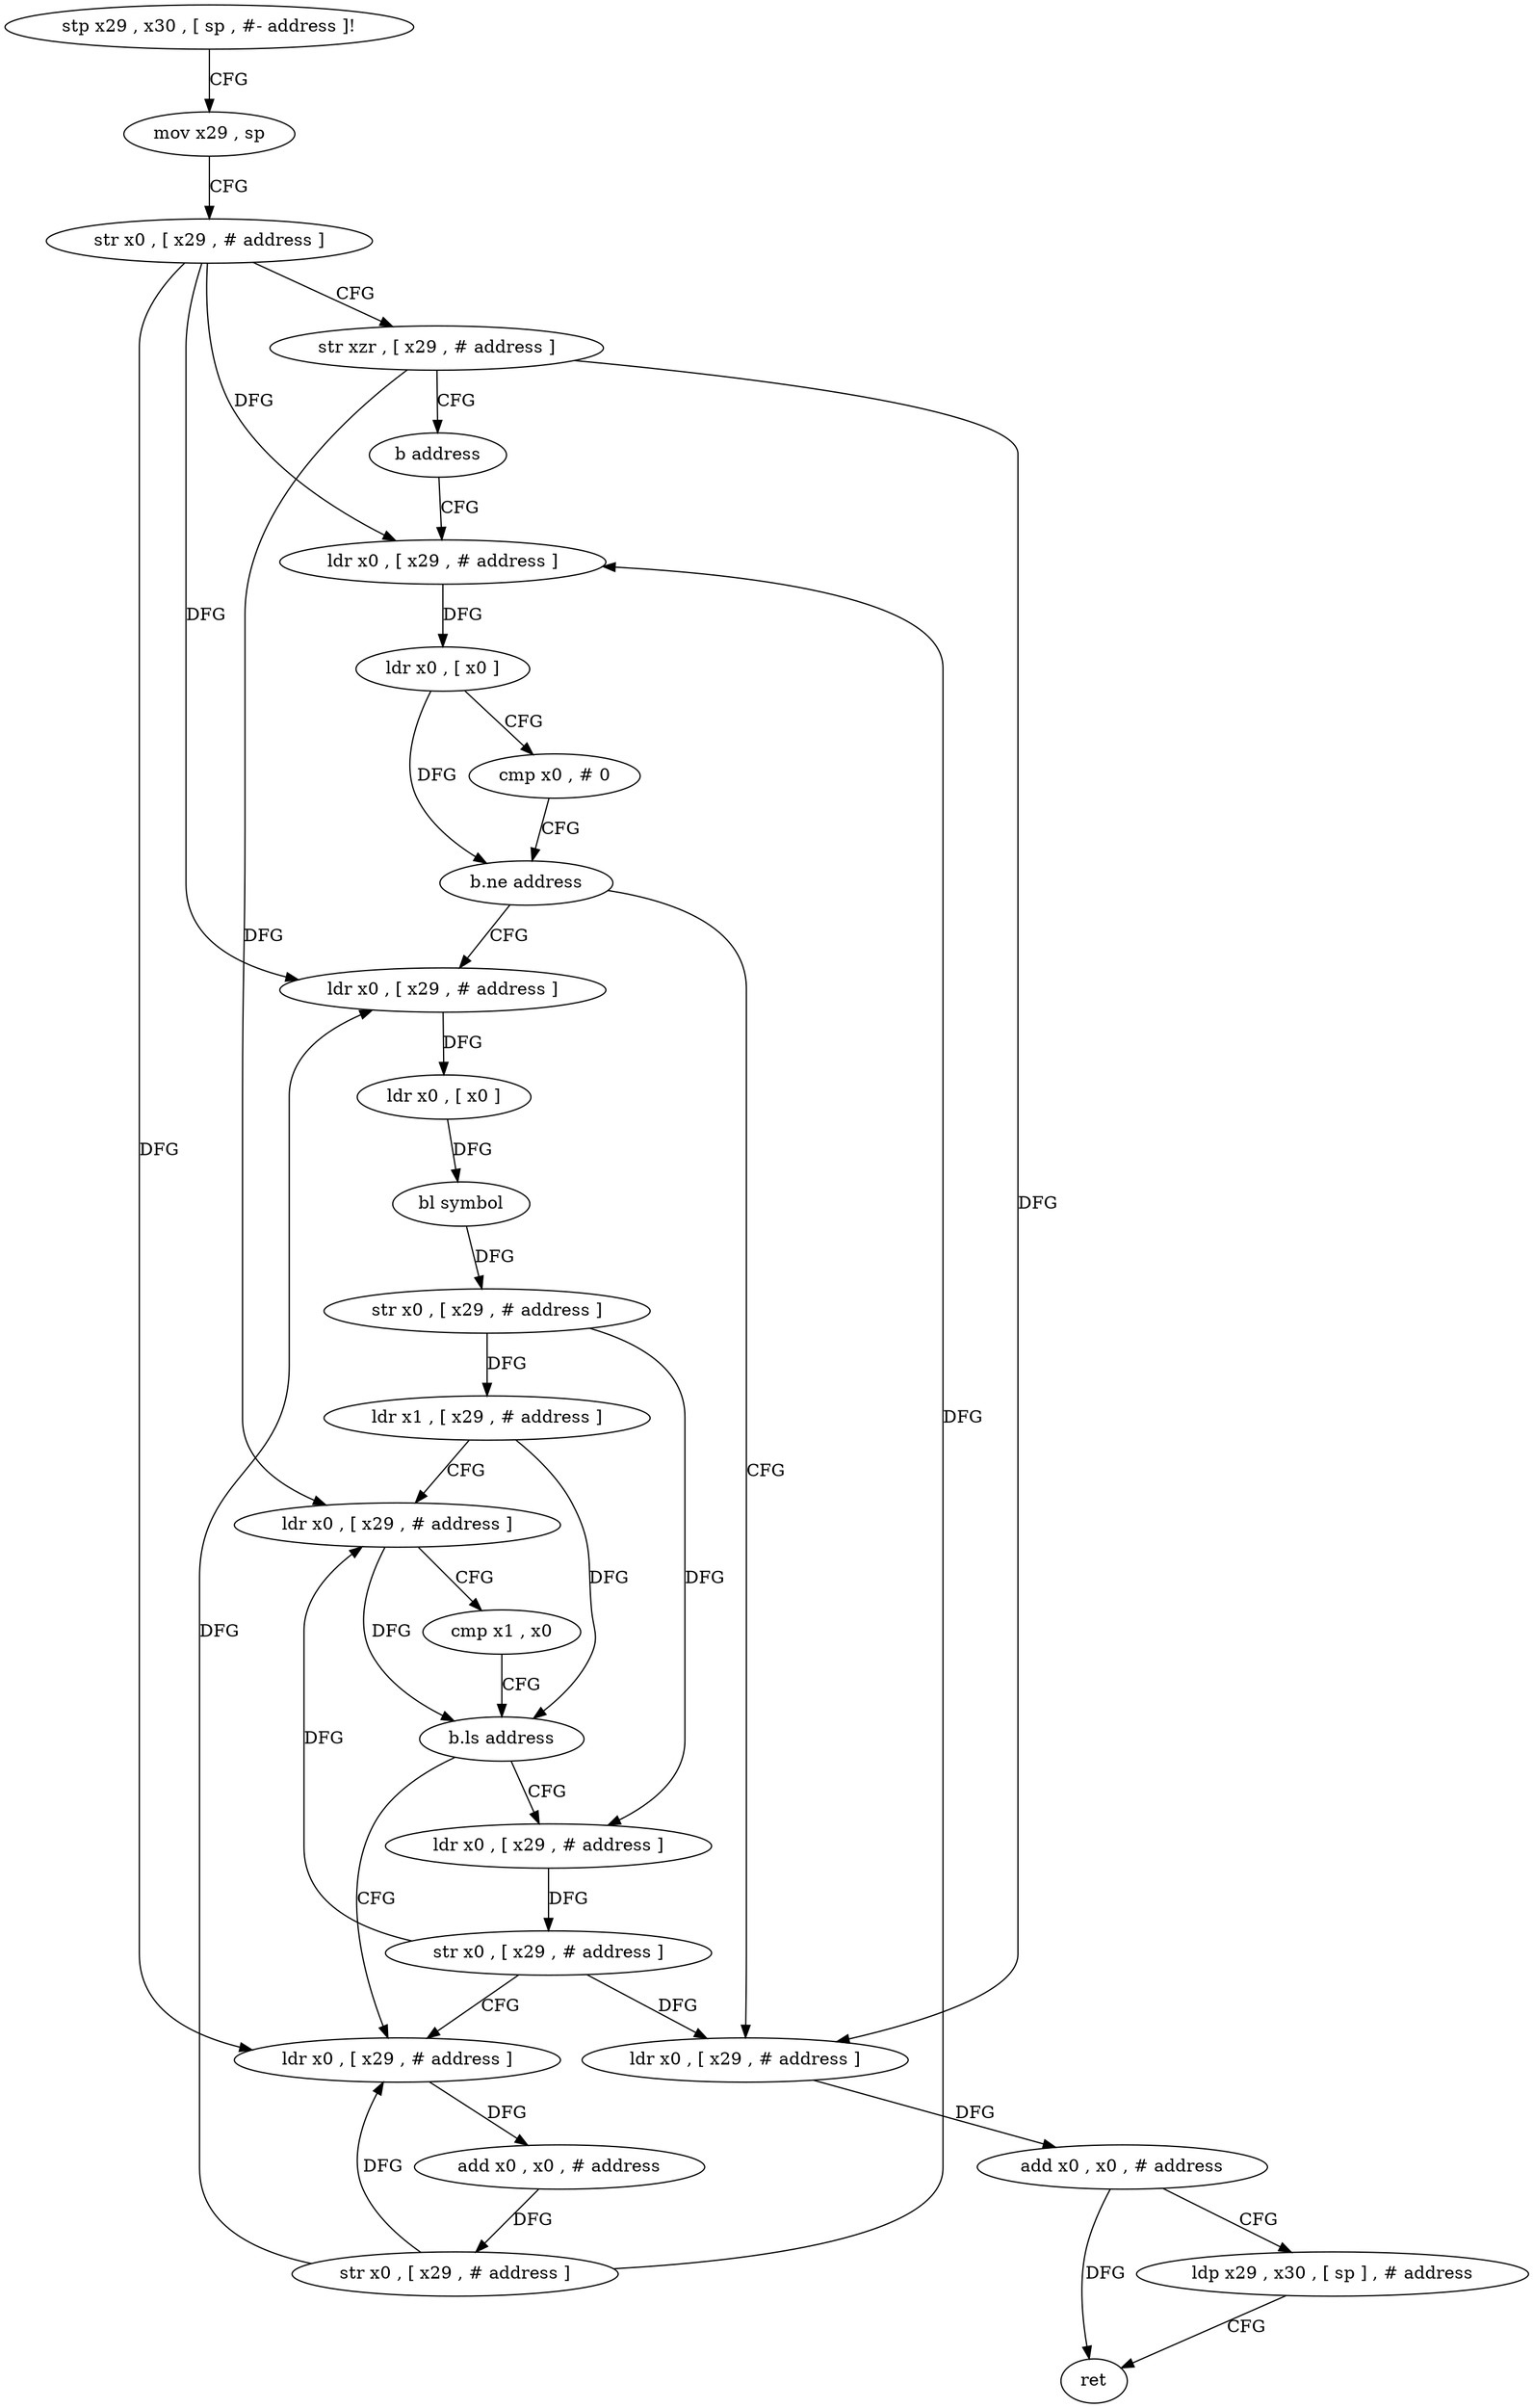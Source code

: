 digraph "func" {
"4314964" [label = "stp x29 , x30 , [ sp , #- address ]!" ]
"4314968" [label = "mov x29 , sp" ]
"4314972" [label = "str x0 , [ x29 , # address ]" ]
"4314976" [label = "str xzr , [ x29 , # address ]" ]
"4314980" [label = "b address" ]
"4315036" [label = "ldr x0 , [ x29 , # address ]" ]
"4315040" [label = "ldr x0 , [ x0 ]" ]
"4315044" [label = "cmp x0 , # 0" ]
"4315048" [label = "b.ne address" ]
"4314984" [label = "ldr x0 , [ x29 , # address ]" ]
"4315052" [label = "ldr x0 , [ x29 , # address ]" ]
"4314988" [label = "ldr x0 , [ x0 ]" ]
"4314992" [label = "bl symbol" ]
"4314996" [label = "str x0 , [ x29 , # address ]" ]
"4315000" [label = "ldr x1 , [ x29 , # address ]" ]
"4315004" [label = "ldr x0 , [ x29 , # address ]" ]
"4315008" [label = "cmp x1 , x0" ]
"4315012" [label = "b.ls address" ]
"4315024" [label = "ldr x0 , [ x29 , # address ]" ]
"4315016" [label = "ldr x0 , [ x29 , # address ]" ]
"4315056" [label = "add x0 , x0 , # address" ]
"4315060" [label = "ldp x29 , x30 , [ sp ] , # address" ]
"4315064" [label = "ret" ]
"4315028" [label = "add x0 , x0 , # address" ]
"4315032" [label = "str x0 , [ x29 , # address ]" ]
"4315020" [label = "str x0 , [ x29 , # address ]" ]
"4314964" -> "4314968" [ label = "CFG" ]
"4314968" -> "4314972" [ label = "CFG" ]
"4314972" -> "4314976" [ label = "CFG" ]
"4314972" -> "4315036" [ label = "DFG" ]
"4314972" -> "4314984" [ label = "DFG" ]
"4314972" -> "4315024" [ label = "DFG" ]
"4314976" -> "4314980" [ label = "CFG" ]
"4314976" -> "4315004" [ label = "DFG" ]
"4314976" -> "4315052" [ label = "DFG" ]
"4314980" -> "4315036" [ label = "CFG" ]
"4315036" -> "4315040" [ label = "DFG" ]
"4315040" -> "4315044" [ label = "CFG" ]
"4315040" -> "4315048" [ label = "DFG" ]
"4315044" -> "4315048" [ label = "CFG" ]
"4315048" -> "4314984" [ label = "CFG" ]
"4315048" -> "4315052" [ label = "CFG" ]
"4314984" -> "4314988" [ label = "DFG" ]
"4315052" -> "4315056" [ label = "DFG" ]
"4314988" -> "4314992" [ label = "DFG" ]
"4314992" -> "4314996" [ label = "DFG" ]
"4314996" -> "4315000" [ label = "DFG" ]
"4314996" -> "4315016" [ label = "DFG" ]
"4315000" -> "4315004" [ label = "CFG" ]
"4315000" -> "4315012" [ label = "DFG" ]
"4315004" -> "4315008" [ label = "CFG" ]
"4315004" -> "4315012" [ label = "DFG" ]
"4315008" -> "4315012" [ label = "CFG" ]
"4315012" -> "4315024" [ label = "CFG" ]
"4315012" -> "4315016" [ label = "CFG" ]
"4315024" -> "4315028" [ label = "DFG" ]
"4315016" -> "4315020" [ label = "DFG" ]
"4315056" -> "4315060" [ label = "CFG" ]
"4315056" -> "4315064" [ label = "DFG" ]
"4315060" -> "4315064" [ label = "CFG" ]
"4315028" -> "4315032" [ label = "DFG" ]
"4315032" -> "4315036" [ label = "DFG" ]
"4315032" -> "4314984" [ label = "DFG" ]
"4315032" -> "4315024" [ label = "DFG" ]
"4315020" -> "4315024" [ label = "CFG" ]
"4315020" -> "4315004" [ label = "DFG" ]
"4315020" -> "4315052" [ label = "DFG" ]
}
